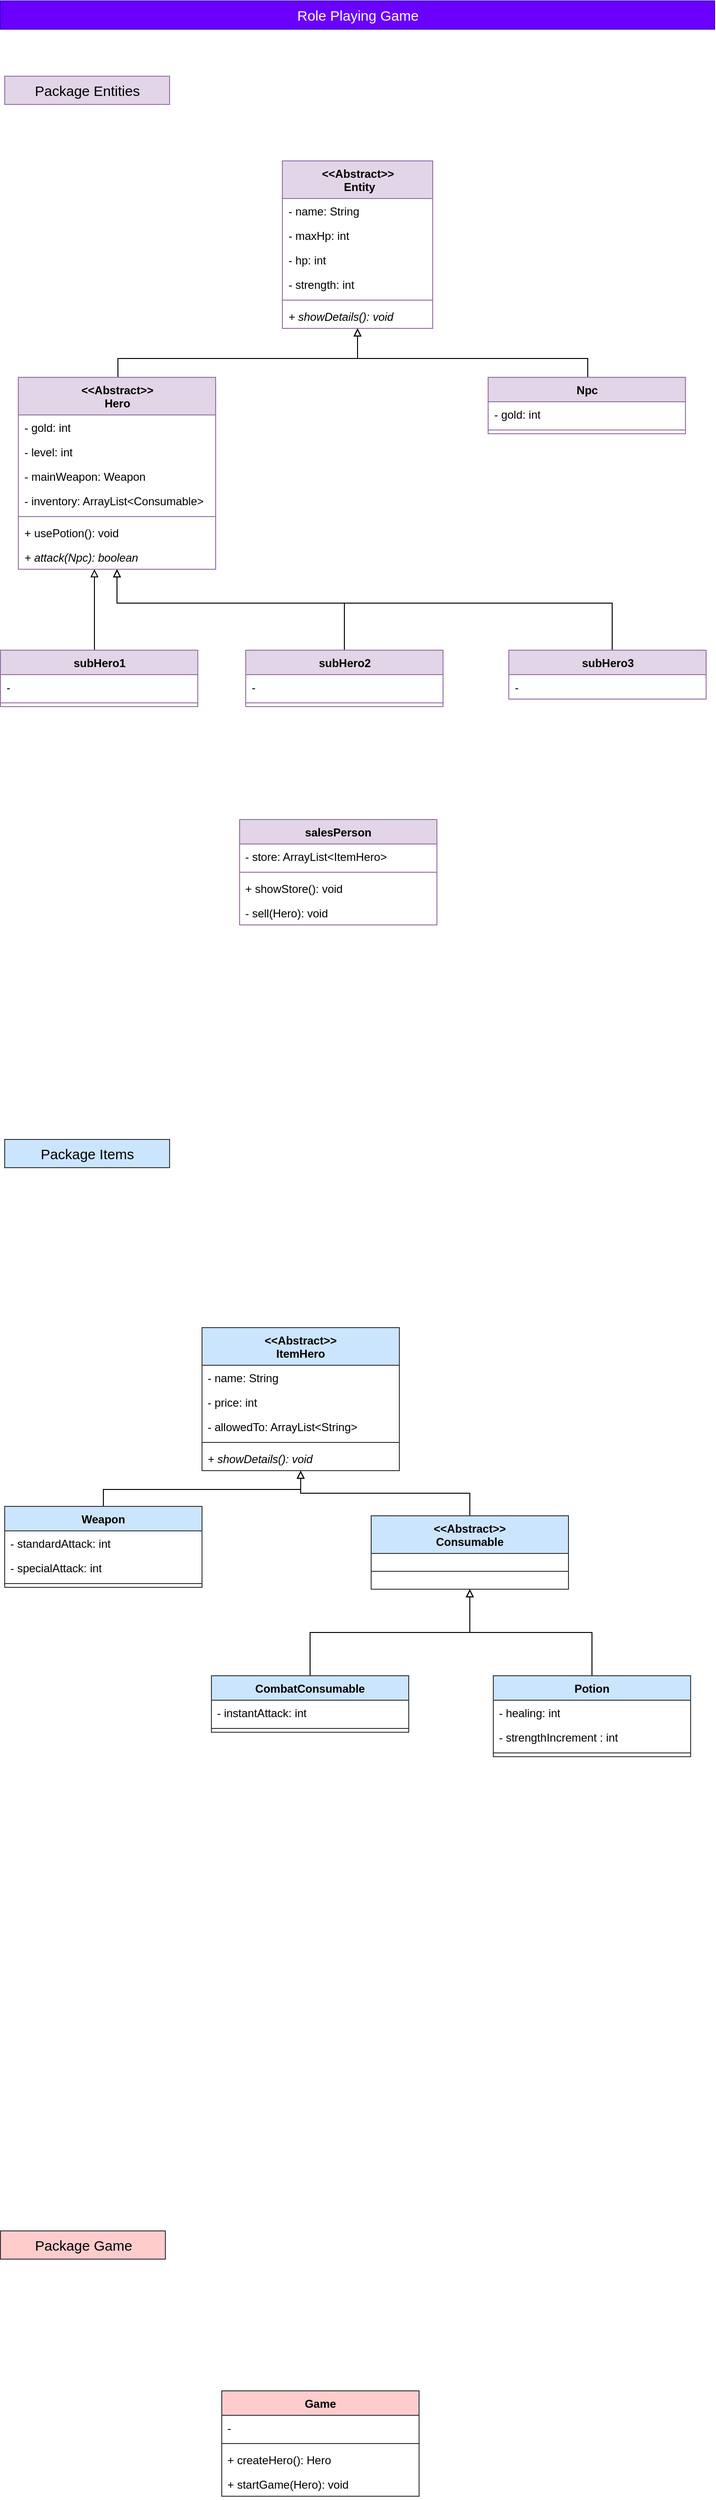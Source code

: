 <mxfile version="24.7.6">
  <diagram name="RPG" id="qahLB3cmvGoJySzzSdky">
    <mxGraphModel dx="810" dy="449" grid="1" gridSize="10" guides="1" tooltips="1" connect="1" arrows="1" fold="1" page="1" pageScale="1" pageWidth="827" pageHeight="1169" math="0" shadow="0">
      <root>
        <mxCell id="0" />
        <mxCell id="1" parent="0" />
        <mxCell id="wNHR_pVOS42htKhR3UIA-1" value="Role Playing Game" style="text;html=1;align=center;verticalAlign=middle;whiteSpace=wrap;rounded=0;fontSize=15;fillColor=#6a00ff;fontColor=#ffffff;strokeColor=#3700CC;" parent="1" vertex="1">
          <mxGeometry x="44.5" y="10" width="760" height="30" as="geometry" />
        </mxCell>
        <mxCell id="wNHR_pVOS42htKhR3UIA-2" value="&lt;div&gt;&amp;lt;&amp;lt;Abstract&amp;gt;&amp;gt;&lt;/div&gt;&lt;div&gt;&amp;nbsp;Entity&lt;/div&gt;" style="swimlane;fontStyle=1;align=center;verticalAlign=top;childLayout=stackLayout;horizontal=1;startSize=40;horizontalStack=0;resizeParent=1;resizeParentMax=0;resizeLast=0;collapsible=1;marginBottom=0;whiteSpace=wrap;html=1;fillColor=#e1d5e7;strokeColor=#9673a6;" parent="1" vertex="1">
          <mxGeometry x="344.5" y="180" width="160" height="178" as="geometry" />
        </mxCell>
        <mxCell id="wNHR_pVOS42htKhR3UIA-3" value="- name: String" style="text;strokeColor=none;fillColor=none;align=left;verticalAlign=top;spacingLeft=4;spacingRight=4;overflow=hidden;rotatable=0;points=[[0,0.5],[1,0.5]];portConstraint=eastwest;whiteSpace=wrap;html=1;" parent="wNHR_pVOS42htKhR3UIA-2" vertex="1">
          <mxGeometry y="40" width="160" height="26" as="geometry" />
        </mxCell>
        <mxCell id="wNHR_pVOS42htKhR3UIA-7" value="&lt;div&gt;- maxHp: int&lt;/div&gt;&lt;div&gt;&lt;br&gt;&lt;/div&gt;" style="text;strokeColor=none;fillColor=none;align=left;verticalAlign=top;spacingLeft=4;spacingRight=4;overflow=hidden;rotatable=0;points=[[0,0.5],[1,0.5]];portConstraint=eastwest;whiteSpace=wrap;html=1;" parent="wNHR_pVOS42htKhR3UIA-2" vertex="1">
          <mxGeometry y="66" width="160" height="26" as="geometry" />
        </mxCell>
        <mxCell id="wNHR_pVOS42htKhR3UIA-8" value="&lt;div&gt;- hp: int&lt;br&gt;&lt;/div&gt;&lt;div&gt;&lt;br&gt;&lt;/div&gt;" style="text;strokeColor=none;fillColor=none;align=left;verticalAlign=top;spacingLeft=4;spacingRight=4;overflow=hidden;rotatable=0;points=[[0,0.5],[1,0.5]];portConstraint=eastwest;whiteSpace=wrap;html=1;" parent="wNHR_pVOS42htKhR3UIA-2" vertex="1">
          <mxGeometry y="92" width="160" height="26" as="geometry" />
        </mxCell>
        <mxCell id="wNHR_pVOS42htKhR3UIA-9" value="&lt;div&gt;-&amp;nbsp;&lt;span lang=&quot;en&quot; class=&quot;HwtZe&quot;&gt;&lt;span class=&quot;jCAhz ChMk0b&quot;&gt;&lt;span class=&quot;ryNqvb&quot;&gt;strength&lt;/span&gt;&lt;/span&gt;&lt;/span&gt;: int&lt;/div&gt;&lt;div&gt;&lt;br&gt;&lt;/div&gt;" style="text;strokeColor=none;fillColor=none;align=left;verticalAlign=top;spacingLeft=4;spacingRight=4;overflow=hidden;rotatable=0;points=[[0,0.5],[1,0.5]];portConstraint=eastwest;whiteSpace=wrap;html=1;" parent="wNHR_pVOS42htKhR3UIA-2" vertex="1">
          <mxGeometry y="118" width="160" height="26" as="geometry" />
        </mxCell>
        <mxCell id="wNHR_pVOS42htKhR3UIA-4" value="" style="line;strokeWidth=1;fillColor=none;align=left;verticalAlign=middle;spacingTop=-1;spacingLeft=3;spacingRight=3;rotatable=0;labelPosition=right;points=[];portConstraint=eastwest;strokeColor=inherit;" parent="wNHR_pVOS42htKhR3UIA-2" vertex="1">
          <mxGeometry y="144" width="160" height="8" as="geometry" />
        </mxCell>
        <mxCell id="wNHR_pVOS42htKhR3UIA-5" value="&lt;i&gt;+ showDetails(): void&lt;/i&gt;" style="text;strokeColor=none;fillColor=none;align=left;verticalAlign=top;spacingLeft=4;spacingRight=4;overflow=hidden;rotatable=0;points=[[0,0.5],[1,0.5]];portConstraint=eastwest;whiteSpace=wrap;html=1;" parent="wNHR_pVOS42htKhR3UIA-2" vertex="1">
          <mxGeometry y="152" width="160" height="26" as="geometry" />
        </mxCell>
        <mxCell id="wNHR_pVOS42htKhR3UIA-56" style="edgeStyle=orthogonalEdgeStyle;rounded=0;orthogonalLoop=1;jettySize=auto;html=1;endArrow=block;endFill=0;" parent="1" source="wNHR_pVOS42htKhR3UIA-12" target="wNHR_pVOS42htKhR3UIA-2" edge="1">
          <mxGeometry relative="1" as="geometry">
            <Array as="points">
              <mxPoint x="169.5" y="390" />
              <mxPoint x="424.5" y="390" />
            </Array>
          </mxGeometry>
        </mxCell>
        <mxCell id="wNHR_pVOS42htKhR3UIA-12" value="&lt;div&gt;&amp;lt;&amp;lt;Abstract&amp;gt;&amp;gt;&lt;/div&gt;&lt;div&gt;Hero&lt;/div&gt;" style="swimlane;fontStyle=1;align=center;verticalAlign=top;childLayout=stackLayout;horizontal=1;startSize=40;horizontalStack=0;resizeParent=1;resizeParentMax=0;resizeLast=0;collapsible=1;marginBottom=0;whiteSpace=wrap;html=1;fillColor=#e1d5e7;strokeColor=#9673a6;" parent="1" vertex="1">
          <mxGeometry x="63.5" y="410" width="210" height="204" as="geometry" />
        </mxCell>
        <mxCell id="wNHR_pVOS42htKhR3UIA-14" value="&lt;div&gt;- gold: int&lt;/div&gt;&lt;div&gt;&lt;br&gt;&lt;/div&gt;" style="text;strokeColor=none;fillColor=none;align=left;verticalAlign=top;spacingLeft=4;spacingRight=4;overflow=hidden;rotatable=0;points=[[0,0.5],[1,0.5]];portConstraint=eastwest;whiteSpace=wrap;html=1;" parent="wNHR_pVOS42htKhR3UIA-12" vertex="1">
          <mxGeometry y="40" width="210" height="26" as="geometry" />
        </mxCell>
        <mxCell id="wNHR_pVOS42htKhR3UIA-13" value="- level: int" style="text;strokeColor=none;fillColor=none;align=left;verticalAlign=top;spacingLeft=4;spacingRight=4;overflow=hidden;rotatable=0;points=[[0,0.5],[1,0.5]];portConstraint=eastwest;whiteSpace=wrap;html=1;" parent="wNHR_pVOS42htKhR3UIA-12" vertex="1">
          <mxGeometry y="66" width="210" height="26" as="geometry" />
        </mxCell>
        <mxCell id="wNHR_pVOS42htKhR3UIA-15" value="&lt;div&gt;- mainWeapon: Weapon&lt;br&gt;&lt;/div&gt;&lt;div&gt;&lt;br&gt;&lt;/div&gt;" style="text;strokeColor=none;fillColor=none;align=left;verticalAlign=top;spacingLeft=4;spacingRight=4;overflow=hidden;rotatable=0;points=[[0,0.5],[1,0.5]];portConstraint=eastwest;whiteSpace=wrap;html=1;" parent="wNHR_pVOS42htKhR3UIA-12" vertex="1">
          <mxGeometry y="92" width="210" height="26" as="geometry" />
        </mxCell>
        <mxCell id="wNHR_pVOS42htKhR3UIA-16" value="&lt;div&gt;- inventory: ArrayList&amp;lt;Consumable&amp;gt;&lt;/div&gt;" style="text;strokeColor=none;fillColor=none;align=left;verticalAlign=top;spacingLeft=4;spacingRight=4;overflow=hidden;rotatable=0;points=[[0,0.5],[1,0.5]];portConstraint=eastwest;whiteSpace=wrap;html=1;" parent="wNHR_pVOS42htKhR3UIA-12" vertex="1">
          <mxGeometry y="118" width="210" height="26" as="geometry" />
        </mxCell>
        <mxCell id="wNHR_pVOS42htKhR3UIA-17" value="" style="line;strokeWidth=1;fillColor=none;align=left;verticalAlign=middle;spacingTop=-1;spacingLeft=3;spacingRight=3;rotatable=0;labelPosition=right;points=[];portConstraint=eastwest;strokeColor=inherit;" parent="wNHR_pVOS42htKhR3UIA-12" vertex="1">
          <mxGeometry y="144" width="210" height="8" as="geometry" />
        </mxCell>
        <mxCell id="wNHR_pVOS42htKhR3UIA-18" value="&lt;font&gt;+ usePotion(): void&lt;/font&gt;" style="text;strokeColor=none;fillColor=none;align=left;verticalAlign=top;spacingLeft=4;spacingRight=4;overflow=hidden;rotatable=0;points=[[0,0.5],[1,0.5]];portConstraint=eastwest;whiteSpace=wrap;html=1;fontColor=#000000;" parent="wNHR_pVOS42htKhR3UIA-12" vertex="1">
          <mxGeometry y="152" width="210" height="26" as="geometry" />
        </mxCell>
        <mxCell id="wNHR_pVOS42htKhR3UIA-93" value="+ attack(Npc): boolean" style="text;strokeColor=none;fillColor=none;align=left;verticalAlign=top;spacingLeft=4;spacingRight=4;overflow=hidden;rotatable=0;points=[[0,0.5],[1,0.5]];portConstraint=eastwest;whiteSpace=wrap;html=1;fontStyle=2" parent="wNHR_pVOS42htKhR3UIA-12" vertex="1">
          <mxGeometry y="178" width="210" height="26" as="geometry" />
        </mxCell>
        <mxCell id="wNHR_pVOS42htKhR3UIA-57" style="edgeStyle=orthogonalEdgeStyle;rounded=0;orthogonalLoop=1;jettySize=auto;html=1;endArrow=block;endFill=0;" parent="1" source="wNHR_pVOS42htKhR3UIA-19" target="wNHR_pVOS42htKhR3UIA-2" edge="1">
          <mxGeometry relative="1" as="geometry">
            <Array as="points">
              <mxPoint x="669.5" y="390" />
              <mxPoint x="424.5" y="390" />
            </Array>
          </mxGeometry>
        </mxCell>
        <mxCell id="wNHR_pVOS42htKhR3UIA-19" value="Npc" style="swimlane;fontStyle=1;align=center;verticalAlign=top;childLayout=stackLayout;horizontal=1;startSize=26;horizontalStack=0;resizeParent=1;resizeParentMax=0;resizeLast=0;collapsible=1;marginBottom=0;whiteSpace=wrap;html=1;fillColor=#e1d5e7;strokeColor=#9673a6;" parent="1" vertex="1">
          <mxGeometry x="563.5" y="410" width="210" height="60" as="geometry" />
        </mxCell>
        <mxCell id="wNHR_pVOS42htKhR3UIA-20" value="- gold: int" style="text;strokeColor=none;fillColor=none;align=left;verticalAlign=top;spacingLeft=4;spacingRight=4;overflow=hidden;rotatable=0;points=[[0,0.5],[1,0.5]];portConstraint=eastwest;whiteSpace=wrap;html=1;" parent="wNHR_pVOS42htKhR3UIA-19" vertex="1">
          <mxGeometry y="26" width="210" height="26" as="geometry" />
        </mxCell>
        <mxCell id="wNHR_pVOS42htKhR3UIA-24" value="" style="line;strokeWidth=1;fillColor=none;align=left;verticalAlign=middle;spacingTop=-1;spacingLeft=3;spacingRight=3;rotatable=0;labelPosition=right;points=[];portConstraint=eastwest;strokeColor=inherit;" parent="wNHR_pVOS42htKhR3UIA-19" vertex="1">
          <mxGeometry y="52" width="210" height="8" as="geometry" />
        </mxCell>
        <mxCell id="wNHR_pVOS42htKhR3UIA-30" value="&lt;div&gt;&amp;lt;&amp;lt;Abstract&amp;gt;&amp;gt;&lt;/div&gt;&lt;div&gt;ItemHero&lt;/div&gt;" style="swimlane;fontStyle=1;align=center;verticalAlign=top;childLayout=stackLayout;horizontal=1;startSize=40;horizontalStack=0;resizeParent=1;resizeParentMax=0;resizeLast=0;collapsible=1;marginBottom=0;whiteSpace=wrap;html=1;fillColor=#cce5ff;strokeColor=#36393d;" parent="1" vertex="1">
          <mxGeometry x="259" y="1420" width="210" height="152" as="geometry" />
        </mxCell>
        <mxCell id="wNHR_pVOS42htKhR3UIA-31" value="- name: String" style="text;strokeColor=none;fillColor=none;align=left;verticalAlign=top;spacingLeft=4;spacingRight=4;overflow=hidden;rotatable=0;points=[[0,0.5],[1,0.5]];portConstraint=eastwest;whiteSpace=wrap;html=1;" parent="wNHR_pVOS42htKhR3UIA-30" vertex="1">
          <mxGeometry y="40" width="210" height="26" as="geometry" />
        </mxCell>
        <mxCell id="wNHR_pVOS42htKhR3UIA-33" value="&lt;div&gt;- price: int&lt;/div&gt;&lt;div&gt;&lt;br&gt;&lt;/div&gt;" style="text;strokeColor=none;fillColor=none;align=left;verticalAlign=top;spacingLeft=4;spacingRight=4;overflow=hidden;rotatable=0;points=[[0,0.5],[1,0.5]];portConstraint=eastwest;whiteSpace=wrap;html=1;" parent="wNHR_pVOS42htKhR3UIA-30" vertex="1">
          <mxGeometry y="66" width="210" height="26" as="geometry" />
        </mxCell>
        <mxCell id="wNHR_pVOS42htKhR3UIA-34" value="- allowedTo: ArrayList&amp;lt;String&amp;gt;" style="text;strokeColor=none;fillColor=none;align=left;verticalAlign=top;spacingLeft=4;spacingRight=4;overflow=hidden;rotatable=0;points=[[0,0.5],[1,0.5]];portConstraint=eastwest;whiteSpace=wrap;html=1;" parent="wNHR_pVOS42htKhR3UIA-30" vertex="1">
          <mxGeometry y="92" width="210" height="26" as="geometry" />
        </mxCell>
        <mxCell id="wNHR_pVOS42htKhR3UIA-32" value="" style="line;strokeWidth=1;fillColor=none;align=left;verticalAlign=middle;spacingTop=-1;spacingLeft=3;spacingRight=3;rotatable=0;labelPosition=right;points=[];portConstraint=eastwest;strokeColor=inherit;" parent="wNHR_pVOS42htKhR3UIA-30" vertex="1">
          <mxGeometry y="118" width="210" height="8" as="geometry" />
        </mxCell>
        <mxCell id="wNHR_pVOS42htKhR3UIA-35" value="+ showDetails(): void" style="text;strokeColor=none;fillColor=none;align=left;verticalAlign=top;spacingLeft=4;spacingRight=4;overflow=hidden;rotatable=0;points=[[0,0.5],[1,0.5]];portConstraint=eastwest;whiteSpace=wrap;html=1;fontStyle=2" parent="wNHR_pVOS42htKhR3UIA-30" vertex="1">
          <mxGeometry y="126" width="210" height="26" as="geometry" />
        </mxCell>
        <mxCell id="wNHR_pVOS42htKhR3UIA-54" style="edgeStyle=orthogonalEdgeStyle;rounded=0;orthogonalLoop=1;jettySize=auto;html=1;endArrow=block;endFill=0;" parent="1" source="wNHR_pVOS42htKhR3UIA-36" target="wNHR_pVOS42htKhR3UIA-30" edge="1">
          <mxGeometry relative="1" as="geometry">
            <Array as="points">
              <mxPoint x="154" y="1592" />
              <mxPoint x="364" y="1592" />
            </Array>
          </mxGeometry>
        </mxCell>
        <mxCell id="wNHR_pVOS42htKhR3UIA-36" value="Weapon" style="swimlane;fontStyle=1;align=center;verticalAlign=top;childLayout=stackLayout;horizontal=1;startSize=26;horizontalStack=0;resizeParent=1;resizeParentMax=0;resizeLast=0;collapsible=1;marginBottom=0;whiteSpace=wrap;html=1;fillColor=#cce5ff;strokeColor=#36393d;" parent="1" vertex="1">
          <mxGeometry x="49" y="1610" width="210" height="86" as="geometry" />
        </mxCell>
        <mxCell id="wNHR_pVOS42htKhR3UIA-37" value="- standardAttack: int" style="text;strokeColor=none;fillColor=none;align=left;verticalAlign=top;spacingLeft=4;spacingRight=4;overflow=hidden;rotatable=0;points=[[0,0.5],[1,0.5]];portConstraint=eastwest;whiteSpace=wrap;html=1;" parent="wNHR_pVOS42htKhR3UIA-36" vertex="1">
          <mxGeometry y="26" width="210" height="26" as="geometry" />
        </mxCell>
        <mxCell id="wNHR_pVOS42htKhR3UIA-38" value="&lt;div&gt;- specialAttack: int&lt;/div&gt;&lt;div&gt;&lt;br&gt;&lt;/div&gt;" style="text;strokeColor=none;fillColor=none;align=left;verticalAlign=top;spacingLeft=4;spacingRight=4;overflow=hidden;rotatable=0;points=[[0,0.5],[1,0.5]];portConstraint=eastwest;whiteSpace=wrap;html=1;" parent="wNHR_pVOS42htKhR3UIA-36" vertex="1">
          <mxGeometry y="52" width="210" height="26" as="geometry" />
        </mxCell>
        <mxCell id="wNHR_pVOS42htKhR3UIA-40" value="" style="line;strokeWidth=1;fillColor=none;align=left;verticalAlign=middle;spacingTop=-1;spacingLeft=3;spacingRight=3;rotatable=0;labelPosition=right;points=[];portConstraint=eastwest;strokeColor=inherit;" parent="wNHR_pVOS42htKhR3UIA-36" vertex="1">
          <mxGeometry y="78" width="210" height="8" as="geometry" />
        </mxCell>
        <mxCell id="wNHR_pVOS42htKhR3UIA-55" style="edgeStyle=orthogonalEdgeStyle;rounded=0;orthogonalLoop=1;jettySize=auto;html=1;endArrow=block;endFill=0;" parent="1" source="wNHR_pVOS42htKhR3UIA-42" target="wNHR_pVOS42htKhR3UIA-30" edge="1">
          <mxGeometry relative="1" as="geometry" />
        </mxCell>
        <mxCell id="wNHR_pVOS42htKhR3UIA-42" value="&lt;div&gt;&amp;lt;&amp;lt;Abstract&amp;gt;&amp;gt;&lt;/div&gt;&lt;div&gt; Consumable&lt;/div&gt;" style="swimlane;fontStyle=1;align=center;verticalAlign=top;childLayout=stackLayout;horizontal=1;startSize=40;horizontalStack=0;resizeParent=1;resizeParentMax=0;resizeLast=0;collapsible=1;marginBottom=0;whiteSpace=wrap;html=1;fillColor=#cce5ff;strokeColor=#36393d;" parent="1" vertex="1">
          <mxGeometry x="439" y="1620" width="210" height="78" as="geometry" />
        </mxCell>
        <mxCell id="wNHR_pVOS42htKhR3UIA-45" value="" style="line;strokeWidth=1;fillColor=none;align=left;verticalAlign=middle;spacingTop=-1;spacingLeft=3;spacingRight=3;rotatable=0;labelPosition=right;points=[];portConstraint=eastwest;strokeColor=inherit;" parent="wNHR_pVOS42htKhR3UIA-42" vertex="1">
          <mxGeometry y="40" width="210" height="38" as="geometry" />
        </mxCell>
        <mxCell id="wNHR_pVOS42htKhR3UIA-59" style="edgeStyle=orthogonalEdgeStyle;rounded=0;orthogonalLoop=1;jettySize=auto;html=1;endArrow=block;endFill=0;" parent="1" source="wNHR_pVOS42htKhR3UIA-48" target="wNHR_pVOS42htKhR3UIA-42" edge="1">
          <mxGeometry relative="1" as="geometry" />
        </mxCell>
        <mxCell id="wNHR_pVOS42htKhR3UIA-48" value="CombatConsumable" style="swimlane;fontStyle=1;align=center;verticalAlign=top;childLayout=stackLayout;horizontal=1;startSize=26;horizontalStack=0;resizeParent=1;resizeParentMax=0;resizeLast=0;collapsible=1;marginBottom=0;whiteSpace=wrap;html=1;fillColor=#cce5ff;strokeColor=#36393d;" parent="1" vertex="1">
          <mxGeometry x="269" y="1790" width="210" height="60" as="geometry" />
        </mxCell>
        <mxCell id="wNHR_pVOS42htKhR3UIA-49" value="- instantAttack: int" style="text;strokeColor=none;fillColor=none;align=left;verticalAlign=top;spacingLeft=4;spacingRight=4;overflow=hidden;rotatable=0;points=[[0,0.5],[1,0.5]];portConstraint=eastwest;whiteSpace=wrap;html=1;" parent="wNHR_pVOS42htKhR3UIA-48" vertex="1">
          <mxGeometry y="26" width="210" height="26" as="geometry" />
        </mxCell>
        <mxCell id="wNHR_pVOS42htKhR3UIA-50" value="" style="line;strokeWidth=1;fillColor=none;align=left;verticalAlign=middle;spacingTop=-1;spacingLeft=3;spacingRight=3;rotatable=0;labelPosition=right;points=[];portConstraint=eastwest;strokeColor=inherit;" parent="wNHR_pVOS42htKhR3UIA-48" vertex="1">
          <mxGeometry y="52" width="210" height="8" as="geometry" />
        </mxCell>
        <mxCell id="wNHR_pVOS42htKhR3UIA-60" style="edgeStyle=orthogonalEdgeStyle;rounded=0;orthogonalLoop=1;jettySize=auto;html=1;endArrow=block;endFill=0;" parent="1" source="wNHR_pVOS42htKhR3UIA-51" target="wNHR_pVOS42htKhR3UIA-42" edge="1">
          <mxGeometry relative="1" as="geometry" />
        </mxCell>
        <mxCell id="wNHR_pVOS42htKhR3UIA-51" value="Potion" style="swimlane;fontStyle=1;align=center;verticalAlign=top;childLayout=stackLayout;horizontal=1;startSize=26;horizontalStack=0;resizeParent=1;resizeParentMax=0;resizeLast=0;collapsible=1;marginBottom=0;whiteSpace=wrap;html=1;fillColor=#cce5ff;strokeColor=#36393d;" parent="1" vertex="1">
          <mxGeometry x="569" y="1790" width="210" height="86" as="geometry" />
        </mxCell>
        <mxCell id="wNHR_pVOS42htKhR3UIA-52" value="- healing: int" style="text;strokeColor=none;fillColor=none;align=left;verticalAlign=top;spacingLeft=4;spacingRight=4;overflow=hidden;rotatable=0;points=[[0,0.5],[1,0.5]];portConstraint=eastwest;whiteSpace=wrap;html=1;" parent="wNHR_pVOS42htKhR3UIA-51" vertex="1">
          <mxGeometry y="26" width="210" height="26" as="geometry" />
        </mxCell>
        <mxCell id="wNHR_pVOS42htKhR3UIA-58" value="- strengthIncrement : int" style="text;strokeColor=none;fillColor=none;align=left;verticalAlign=top;spacingLeft=4;spacingRight=4;overflow=hidden;rotatable=0;points=[[0,0.5],[1,0.5]];portConstraint=eastwest;whiteSpace=wrap;html=1;" parent="wNHR_pVOS42htKhR3UIA-51" vertex="1">
          <mxGeometry y="52" width="210" height="26" as="geometry" />
        </mxCell>
        <mxCell id="wNHR_pVOS42htKhR3UIA-53" value="" style="line;strokeWidth=1;fillColor=none;align=left;verticalAlign=middle;spacingTop=-1;spacingLeft=3;spacingRight=3;rotatable=0;labelPosition=right;points=[];portConstraint=eastwest;strokeColor=inherit;" parent="wNHR_pVOS42htKhR3UIA-51" vertex="1">
          <mxGeometry y="78" width="210" height="8" as="geometry" />
        </mxCell>
        <mxCell id="wNHR_pVOS42htKhR3UIA-61" value="salesPerson" style="swimlane;fontStyle=1;align=center;verticalAlign=top;childLayout=stackLayout;horizontal=1;startSize=26;horizontalStack=0;resizeParent=1;resizeParentMax=0;resizeLast=0;collapsible=1;marginBottom=0;whiteSpace=wrap;html=1;fillColor=#e1d5e7;strokeColor=#9673a6;" parent="1" vertex="1">
          <mxGeometry x="299" y="880" width="210" height="112" as="geometry" />
        </mxCell>
        <mxCell id="wNHR_pVOS42htKhR3UIA-62" value="- store: ArrayList&amp;lt;ItemHero&amp;gt;" style="text;strokeColor=none;fillColor=none;align=left;verticalAlign=top;spacingLeft=4;spacingRight=4;overflow=hidden;rotatable=0;points=[[0,0.5],[1,0.5]];portConstraint=eastwest;whiteSpace=wrap;html=1;" parent="wNHR_pVOS42htKhR3UIA-61" vertex="1">
          <mxGeometry y="26" width="210" height="26" as="geometry" />
        </mxCell>
        <mxCell id="wNHR_pVOS42htKhR3UIA-65" value="" style="line;strokeWidth=1;fillColor=none;align=left;verticalAlign=middle;spacingTop=-1;spacingLeft=3;spacingRight=3;rotatable=0;labelPosition=right;points=[];portConstraint=eastwest;strokeColor=inherit;" parent="wNHR_pVOS42htKhR3UIA-61" vertex="1">
          <mxGeometry y="52" width="210" height="8" as="geometry" />
        </mxCell>
        <mxCell id="wNHR_pVOS42htKhR3UIA-66" value="+ showStore(): void" style="text;strokeColor=none;fillColor=none;align=left;verticalAlign=top;spacingLeft=4;spacingRight=4;overflow=hidden;rotatable=0;points=[[0,0.5],[1,0.5]];portConstraint=eastwest;whiteSpace=wrap;html=1;" parent="wNHR_pVOS42htKhR3UIA-61" vertex="1">
          <mxGeometry y="60" width="210" height="26" as="geometry" />
        </mxCell>
        <mxCell id="wNHR_pVOS42htKhR3UIA-67" value="- sell(Hero): void" style="text;strokeColor=none;fillColor=none;align=left;verticalAlign=top;spacingLeft=4;spacingRight=4;overflow=hidden;rotatable=0;points=[[0,0.5],[1,0.5]];portConstraint=eastwest;whiteSpace=wrap;html=1;" parent="wNHR_pVOS42htKhR3UIA-61" vertex="1">
          <mxGeometry y="86" width="210" height="26" as="geometry" />
        </mxCell>
        <mxCell id="wNHR_pVOS42htKhR3UIA-108" style="edgeStyle=orthogonalEdgeStyle;rounded=0;orthogonalLoop=1;jettySize=auto;html=1;endArrow=block;endFill=0;" parent="1" source="wNHR_pVOS42htKhR3UIA-69" target="wNHR_pVOS42htKhR3UIA-12" edge="1">
          <mxGeometry relative="1" as="geometry">
            <Array as="points">
              <mxPoint x="144.5" y="650" />
              <mxPoint x="144.5" y="650" />
            </Array>
          </mxGeometry>
        </mxCell>
        <mxCell id="wNHR_pVOS42htKhR3UIA-69" value="subHero1" style="swimlane;fontStyle=1;align=center;verticalAlign=top;childLayout=stackLayout;horizontal=1;startSize=26;horizontalStack=0;resizeParent=1;resizeParentMax=0;resizeLast=0;collapsible=1;marginBottom=0;whiteSpace=wrap;html=1;fillColor=#e1d5e7;strokeColor=#9673a6;" parent="1" vertex="1">
          <mxGeometry x="44.5" y="700" width="210" height="60" as="geometry" />
        </mxCell>
        <mxCell id="wNHR_pVOS42htKhR3UIA-73" value="-" style="text;strokeColor=none;fillColor=none;align=left;verticalAlign=top;spacingLeft=4;spacingRight=4;overflow=hidden;rotatable=0;points=[[0,0.5],[1,0.5]];portConstraint=eastwest;whiteSpace=wrap;html=1;" parent="wNHR_pVOS42htKhR3UIA-69" vertex="1">
          <mxGeometry y="26" width="210" height="26" as="geometry" />
        </mxCell>
        <mxCell id="wNHR_pVOS42htKhR3UIA-74" value="" style="line;strokeWidth=1;fillColor=none;align=left;verticalAlign=middle;spacingTop=-1;spacingLeft=3;spacingRight=3;rotatable=0;labelPosition=right;points=[];portConstraint=eastwest;strokeColor=inherit;" parent="wNHR_pVOS42htKhR3UIA-69" vertex="1">
          <mxGeometry y="52" width="210" height="8" as="geometry" />
        </mxCell>
        <mxCell id="wNHR_pVOS42htKhR3UIA-112" style="edgeStyle=orthogonalEdgeStyle;rounded=0;orthogonalLoop=1;jettySize=auto;html=1;endArrow=block;endFill=0;" parent="1" source="wNHR_pVOS42htKhR3UIA-98" target="wNHR_pVOS42htKhR3UIA-12" edge="1">
          <mxGeometry relative="1" as="geometry">
            <Array as="points">
              <mxPoint x="695.5" y="650" />
              <mxPoint x="168.5" y="650" />
            </Array>
          </mxGeometry>
        </mxCell>
        <mxCell id="wNHR_pVOS42htKhR3UIA-98" value="subHero3" style="swimlane;fontStyle=1;align=center;verticalAlign=top;childLayout=stackLayout;horizontal=1;startSize=26;horizontalStack=0;resizeParent=1;resizeParentMax=0;resizeLast=0;collapsible=1;marginBottom=0;whiteSpace=wrap;html=1;fillColor=#e1d5e7;strokeColor=#9673a6;" parent="1" vertex="1">
          <mxGeometry x="585.5" y="700" width="210" height="52" as="geometry" />
        </mxCell>
        <mxCell id="wNHR_pVOS42htKhR3UIA-99" value="-" style="text;strokeColor=none;fillColor=none;align=left;verticalAlign=top;spacingLeft=4;spacingRight=4;overflow=hidden;rotatable=0;points=[[0,0.5],[1,0.5]];portConstraint=eastwest;whiteSpace=wrap;html=1;" parent="wNHR_pVOS42htKhR3UIA-98" vertex="1">
          <mxGeometry y="26" width="210" height="26" as="geometry" />
        </mxCell>
        <mxCell id="wNHR_pVOS42htKhR3UIA-109" style="edgeStyle=orthogonalEdgeStyle;rounded=0;orthogonalLoop=1;jettySize=auto;html=1;endArrow=block;endFill=0;" parent="1" source="wNHR_pVOS42htKhR3UIA-103" target="wNHR_pVOS42htKhR3UIA-12" edge="1">
          <mxGeometry relative="1" as="geometry">
            <Array as="points">
              <mxPoint x="410.5" y="650" />
              <mxPoint x="168.5" y="650" />
            </Array>
          </mxGeometry>
        </mxCell>
        <mxCell id="wNHR_pVOS42htKhR3UIA-103" value="subHero2" style="swimlane;fontStyle=1;align=center;verticalAlign=top;childLayout=stackLayout;horizontal=1;startSize=26;horizontalStack=0;resizeParent=1;resizeParentMax=0;resizeLast=0;collapsible=1;marginBottom=0;whiteSpace=wrap;html=1;fillColor=#e1d5e7;strokeColor=#9673a6;" parent="1" vertex="1">
          <mxGeometry x="305.5" y="700" width="210" height="60" as="geometry" />
        </mxCell>
        <mxCell id="wNHR_pVOS42htKhR3UIA-104" value="-" style="text;strokeColor=none;fillColor=none;align=left;verticalAlign=top;spacingLeft=4;spacingRight=4;overflow=hidden;rotatable=0;points=[[0,0.5],[1,0.5]];portConstraint=eastwest;whiteSpace=wrap;html=1;" parent="wNHR_pVOS42htKhR3UIA-103" vertex="1">
          <mxGeometry y="26" width="210" height="26" as="geometry" />
        </mxCell>
        <mxCell id="wNHR_pVOS42htKhR3UIA-105" value="" style="line;strokeWidth=1;fillColor=none;align=left;verticalAlign=middle;spacingTop=-1;spacingLeft=3;spacingRight=3;rotatable=0;labelPosition=right;points=[];portConstraint=eastwest;strokeColor=inherit;" parent="wNHR_pVOS42htKhR3UIA-103" vertex="1">
          <mxGeometry y="52" width="210" height="8" as="geometry" />
        </mxCell>
        <mxCell id="wNHR_pVOS42htKhR3UIA-133" value="Game" style="swimlane;fontStyle=1;align=center;verticalAlign=top;childLayout=stackLayout;horizontal=1;startSize=26;horizontalStack=0;resizeParent=1;resizeParentMax=0;resizeLast=0;collapsible=1;marginBottom=0;whiteSpace=wrap;html=1;fillColor=#ffcccc;strokeColor=#36393d;" parent="1" vertex="1">
          <mxGeometry x="280" y="2550" width="210" height="112" as="geometry" />
        </mxCell>
        <mxCell id="wNHR_pVOS42htKhR3UIA-134" value="- " style="text;strokeColor=none;fillColor=none;align=left;verticalAlign=top;spacingLeft=4;spacingRight=4;overflow=hidden;rotatable=0;points=[[0,0.5],[1,0.5]];portConstraint=eastwest;whiteSpace=wrap;html=1;" parent="wNHR_pVOS42htKhR3UIA-133" vertex="1">
          <mxGeometry y="26" width="210" height="26" as="geometry" />
        </mxCell>
        <mxCell id="wNHR_pVOS42htKhR3UIA-135" value="" style="line;strokeWidth=1;fillColor=none;align=left;verticalAlign=middle;spacingTop=-1;spacingLeft=3;spacingRight=3;rotatable=0;labelPosition=right;points=[];portConstraint=eastwest;strokeColor=inherit;" parent="wNHR_pVOS42htKhR3UIA-133" vertex="1">
          <mxGeometry y="52" width="210" height="8" as="geometry" />
        </mxCell>
        <mxCell id="wNHR_pVOS42htKhR3UIA-136" value="+ createHero(): Hero" style="text;strokeColor=none;fillColor=none;align=left;verticalAlign=top;spacingLeft=4;spacingRight=4;overflow=hidden;rotatable=0;points=[[0,0.5],[1,0.5]];portConstraint=eastwest;whiteSpace=wrap;html=1;" parent="wNHR_pVOS42htKhR3UIA-133" vertex="1">
          <mxGeometry y="60" width="210" height="26" as="geometry" />
        </mxCell>
        <mxCell id="wNHR_pVOS42htKhR3UIA-138" value="+ startGame(Hero): void" style="text;strokeColor=none;fillColor=none;align=left;verticalAlign=top;spacingLeft=4;spacingRight=4;overflow=hidden;rotatable=0;points=[[0,0.5],[1,0.5]];portConstraint=eastwest;whiteSpace=wrap;html=1;" parent="wNHR_pVOS42htKhR3UIA-133" vertex="1">
          <mxGeometry y="86" width="210" height="26" as="geometry" />
        </mxCell>
        <mxCell id="wNHR_pVOS42htKhR3UIA-142" value="Package Entities" style="text;html=1;align=center;verticalAlign=middle;whiteSpace=wrap;rounded=0;fontSize=15;fillColor=#e1d5e7;strokeColor=#9673a6;" parent="1" vertex="1">
          <mxGeometry x="49" y="90" width="175.5" height="30" as="geometry" />
        </mxCell>
        <mxCell id="wNHR_pVOS42htKhR3UIA-143" value="Package Items" style="text;html=1;align=center;verticalAlign=middle;whiteSpace=wrap;rounded=0;fontSize=15;fillColor=#cce5ff;strokeColor=#36393d;" parent="1" vertex="1">
          <mxGeometry x="49" y="1220" width="175.5" height="30" as="geometry" />
        </mxCell>
        <mxCell id="wNHR_pVOS42htKhR3UIA-153" value="Package Game" style="text;html=1;align=center;verticalAlign=middle;whiteSpace=wrap;rounded=0;fontSize=15;fillColor=#ffcccc;strokeColor=#36393d;" parent="1" vertex="1">
          <mxGeometry x="44.5" y="2380" width="175.5" height="30" as="geometry" />
        </mxCell>
      </root>
    </mxGraphModel>
  </diagram>
</mxfile>
